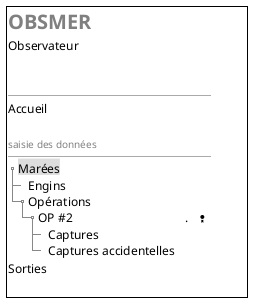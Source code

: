 @startsalt
{
  {+
   {
       <b><font color=grey size=20>OBSMER    | . | . | . | . | . | . | .
       Observateur
       .
       .
       --
       Accueil    | .
       .
       <font color=grey size=10>saisie des données
       --
       {T
            +<back:#DDD>Marées
            ++ Engins       | .
            ++ Opérations       | .
            +++ OP #2      |.   <b><&badge>
            ++++ Captures       | .
            ++++ Captures accidentelles      | .
       }
       Sorties        | .
       .
    }
  }
}
@endsalt

